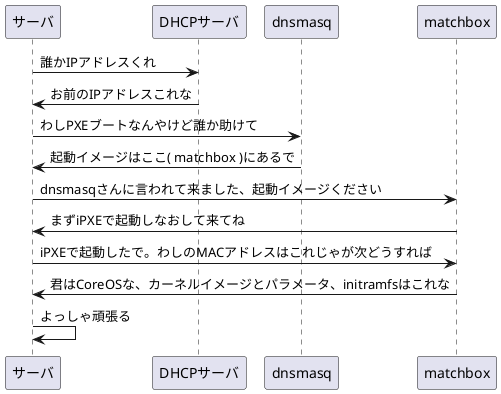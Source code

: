 @startuml
"サーバ" -> DHCPサーバ: 誰かIPアドレスくれ
"DHCPサーバ" -> サーバ: お前のIPアドレスこれな
"サーバ" -> dnsmasq: わしPXEブートなんやけど誰か助けて
"dnsmasq" -> サーバ: 起動イメージはここ( matchbox )にあるで
"サーバ" -> matchbox: dnsmasqさんに言われて来ました、起動イメージください
"matchbox" -> サーバ: まずiPXEで起動しなおして来てね
"サーバ" -> matchbox: iPXEで起動したで。わしのMACアドレスはこれじゃが次どうすれば
matchbox -> サーバ: 君はCoreOSな、カーネルイメージとパラメータ、initramfsはこれな
"サーバ" -> サーバ: よっしゃ頑張る
@enduml
